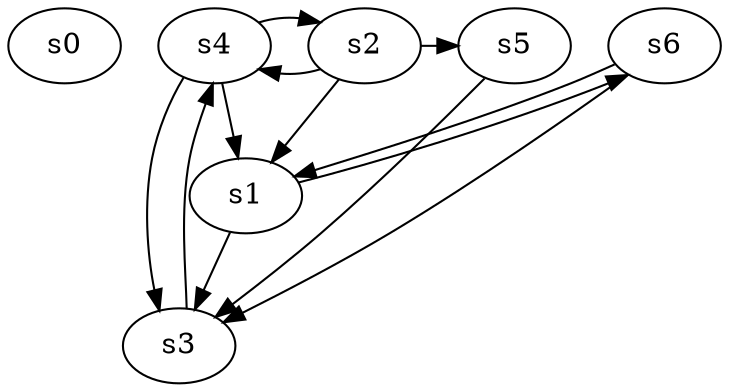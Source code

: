 digraph game_0635_complex_7 {
    s0 [name="s0", player=0];
    s1 [name="s1", player=0];
    s2 [name="s2", player=0];
    s3 [name="s3", player=0, target=1];
    s4 [name="s4", player=1];
    s5 [name="s5", player=1, target=1];
    s6 [name="s6", player=1];

    s1 -> s3;
    s1 -> s6 [constraint="time == 3 || time == 5 || time == 9 || time == 10 || time == 12"];
    s2 -> s1 [constraint="time % 2 == 0 && time % 3 == 2"];
    s2 -> s4 [constraint="time == 7 || time == 8 || time == 11 || time == 13 || time == 16"];
    s2 -> s5 [constraint="time % 2 == 0 && time % 4 == 0"];
    s3 -> s4 [constraint="time == 3 || time == 13 || time == 14 || time == 17 || time == 20"];
    s4 -> s1;
    s4 -> s2 [constraint="time % 3 == 2 && time % 4 == 2"];
    s4 -> s3;
    s5 -> s3 [constraint="time % 3 == 2"];
    s6 -> s1 [constraint="time == 2 || time == 4 || time == 6"];
    s6 -> s3 [constraint="time % 4 == 3 && time % 4 == 0"];
}
